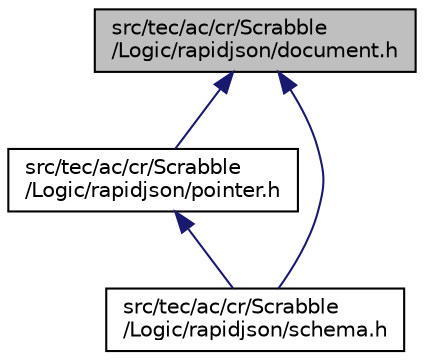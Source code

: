 digraph "src/tec/ac/cr/Scrabble/Logic/rapidjson/document.h"
{
  edge [fontname="Helvetica",fontsize="10",labelfontname="Helvetica",labelfontsize="10"];
  node [fontname="Helvetica",fontsize="10",shape=record];
  Node27 [label="src/tec/ac/cr/Scrabble\l/Logic/rapidjson/document.h",height=0.2,width=0.4,color="black", fillcolor="grey75", style="filled", fontcolor="black"];
  Node27 -> Node28 [dir="back",color="midnightblue",fontsize="10",style="solid",fontname="Helvetica"];
  Node28 [label="src/tec/ac/cr/Scrabble\l/Logic/rapidjson/pointer.h",height=0.2,width=0.4,color="black", fillcolor="white", style="filled",URL="$pointer_8h_source.html"];
  Node28 -> Node29 [dir="back",color="midnightblue",fontsize="10",style="solid",fontname="Helvetica"];
  Node29 [label="src/tec/ac/cr/Scrabble\l/Logic/rapidjson/schema.h",height=0.2,width=0.4,color="black", fillcolor="white", style="filled",URL="$schema_8h_source.html"];
  Node27 -> Node29 [dir="back",color="midnightblue",fontsize="10",style="solid",fontname="Helvetica"];
}
